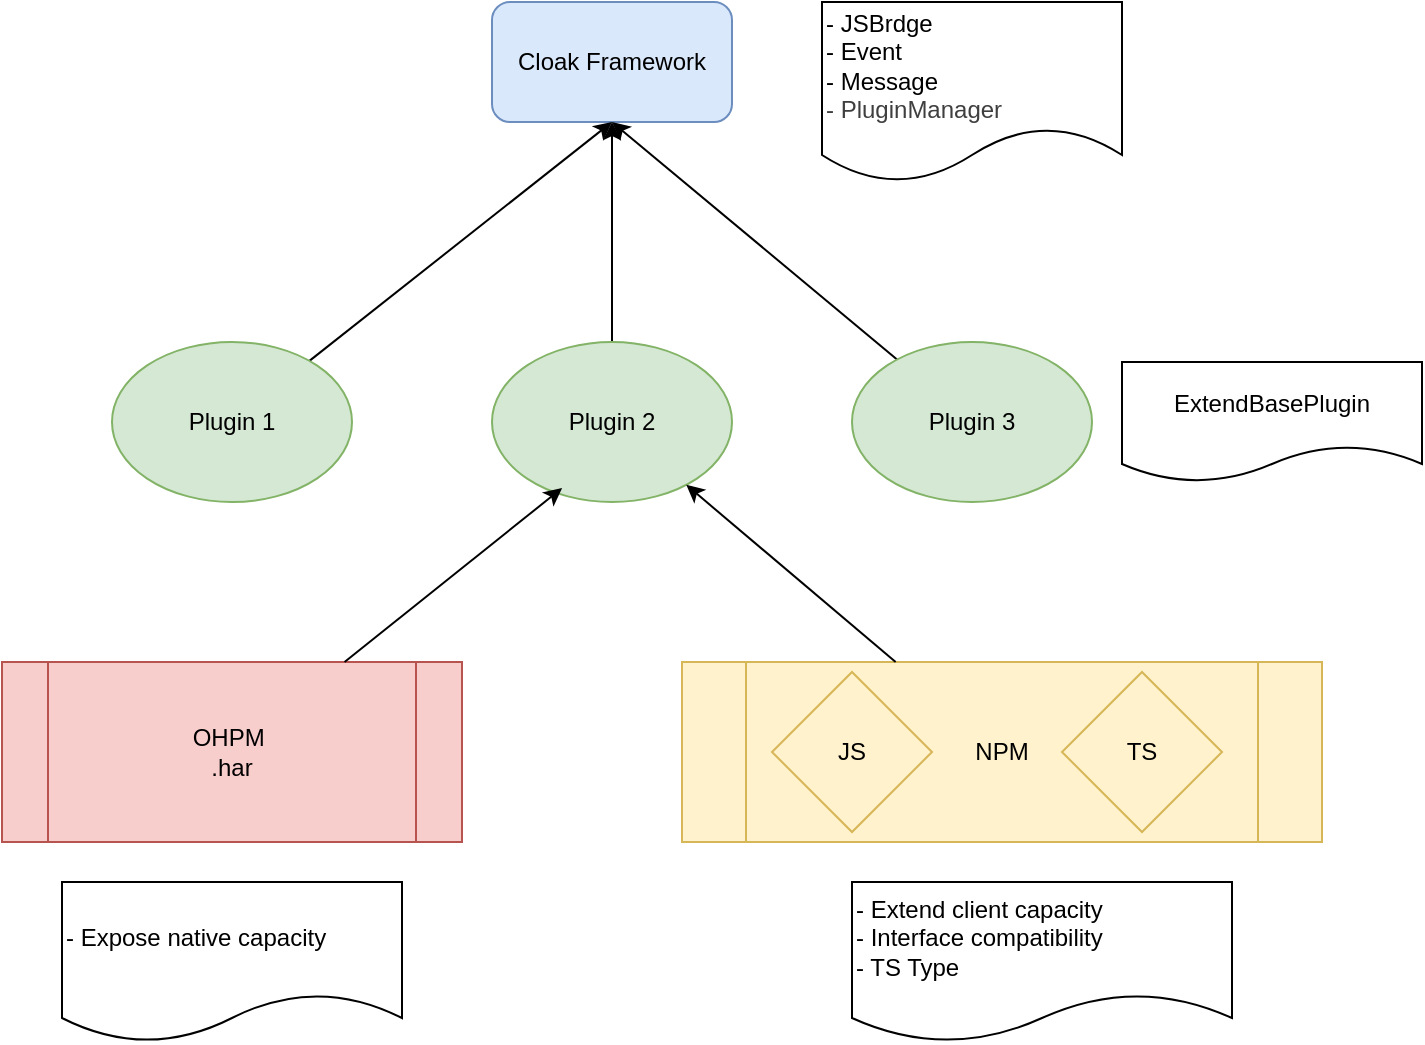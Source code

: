 <mxfile>
    <diagram id="08B94VveVHHvC1cUD_W9" name="Page-1">
        <mxGraphModel dx="1540" dy="861" grid="1" gridSize="10" guides="1" tooltips="1" connect="1" arrows="1" fold="1" page="1" pageScale="1" pageWidth="850" pageHeight="1100" math="0" shadow="0">
            <root>
                <mxCell id="0"/>
                <mxCell id="1" parent="0"/>
                <mxCell id="2" value="Cloak Framework" style="rounded=1;whiteSpace=wrap;html=1;fillColor=#dae8fc;strokeColor=#6c8ebf;" vertex="1" parent="1">
                    <mxGeometry x="365" y="30" width="120" height="60" as="geometry"/>
                </mxCell>
                <mxCell id="20" style="edgeStyle=none;html=1;entryX=0.5;entryY=1;entryDx=0;entryDy=0;" edge="1" parent="1" source="3" target="2">
                    <mxGeometry relative="1" as="geometry"/>
                </mxCell>
                <mxCell id="3" value="Plugin 1" style="ellipse;whiteSpace=wrap;html=1;fillColor=#d5e8d4;strokeColor=#82b366;" vertex="1" parent="1">
                    <mxGeometry x="175" y="200" width="120" height="80" as="geometry"/>
                </mxCell>
                <mxCell id="19" style="edgeStyle=none;html=1;entryX=0.5;entryY=1;entryDx=0;entryDy=0;" edge="1" parent="1" source="4" target="2">
                    <mxGeometry relative="1" as="geometry"/>
                </mxCell>
                <mxCell id="4" value="Plugin 2" style="ellipse;whiteSpace=wrap;html=1;fillColor=#d5e8d4;strokeColor=#82b366;" vertex="1" parent="1">
                    <mxGeometry x="365" y="200" width="120" height="80" as="geometry"/>
                </mxCell>
                <mxCell id="21" style="edgeStyle=none;html=1;entryX=0.5;entryY=1;entryDx=0;entryDy=0;" edge="1" parent="1" source="5" target="2">
                    <mxGeometry relative="1" as="geometry"/>
                </mxCell>
                <mxCell id="5" value="Plugin 3" style="ellipse;whiteSpace=wrap;html=1;fillColor=#d5e8d4;strokeColor=#82b366;" vertex="1" parent="1">
                    <mxGeometry x="545" y="200" width="120" height="80" as="geometry"/>
                </mxCell>
                <mxCell id="14" value="" style="group;fillColor=#fff2cc;strokeColor=#d6b656;" vertex="1" connectable="0" parent="1">
                    <mxGeometry x="460" y="360" width="320" height="90" as="geometry"/>
                </mxCell>
                <mxCell id="12" value="NPM" style="shape=process;whiteSpace=wrap;html=1;backgroundOutline=1;fillColor=#fff2cc;strokeColor=#d6b656;" vertex="1" parent="14">
                    <mxGeometry width="320" height="90" as="geometry"/>
                </mxCell>
                <mxCell id="10" value="JS" style="rhombus;whiteSpace=wrap;html=1;fillColor=#fff2cc;strokeColor=#d6b656;" vertex="1" parent="14">
                    <mxGeometry x="45" y="5" width="80" height="80" as="geometry"/>
                </mxCell>
                <mxCell id="13" value="TS" style="rhombus;whiteSpace=wrap;html=1;fillColor=#fff2cc;strokeColor=#d6b656;" vertex="1" parent="14">
                    <mxGeometry x="190" y="5" width="80" height="80" as="geometry"/>
                </mxCell>
                <mxCell id="15" value="OHPM&amp;nbsp;&lt;div&gt;.har&lt;/div&gt;" style="shape=process;whiteSpace=wrap;html=1;backgroundOutline=1;fillColor=#f8cecc;strokeColor=#b85450;" vertex="1" parent="1">
                    <mxGeometry x="120" y="360" width="230" height="90" as="geometry"/>
                </mxCell>
                <mxCell id="17" style="edgeStyle=none;html=1;entryX=0.292;entryY=0.913;entryDx=0;entryDy=0;entryPerimeter=0;" edge="1" parent="1" source="15" target="4">
                    <mxGeometry relative="1" as="geometry"/>
                </mxCell>
                <mxCell id="18" style="edgeStyle=none;html=1;" edge="1" parent="1" source="12" target="4">
                    <mxGeometry relative="1" as="geometry"/>
                </mxCell>
                <mxCell id="24" value="&lt;div&gt;- JSBrdge&lt;/div&gt;&lt;div&gt;- Event&lt;/div&gt;&lt;div&gt;- Message&lt;/div&gt;&lt;div&gt;&lt;span style=&quot;color: rgb(63, 63, 63);&quot;&gt;- PluginManager&lt;/span&gt;&lt;/div&gt;" style="shape=document;whiteSpace=wrap;html=1;boundedLbl=1;align=left;" vertex="1" parent="1">
                    <mxGeometry x="530" y="30" width="150" height="90" as="geometry"/>
                </mxCell>
                <mxCell id="25" value="&lt;span style=&quot;color: rgb(0, 0, 0);&quot;&gt;ExtendBasePlugin&lt;/span&gt;" style="shape=document;whiteSpace=wrap;html=1;boundedLbl=1;align=center;" vertex="1" parent="1">
                    <mxGeometry x="680" y="210" width="150" height="60" as="geometry"/>
                </mxCell>
                <mxCell id="26" value="&lt;div&gt;- Expose native capacity&lt;/div&gt;" style="shape=document;whiteSpace=wrap;html=1;boundedLbl=1;align=left;" vertex="1" parent="1">
                    <mxGeometry x="150" y="470" width="170" height="80" as="geometry"/>
                </mxCell>
                <mxCell id="27" value="&lt;div&gt;- Extend client capacity&lt;/div&gt;&lt;div&gt;- Interface compatibility&lt;/div&gt;&lt;div&gt;&lt;font color=&quot;#000000&quot;&gt;- TS Type&lt;/font&gt;&lt;/div&gt;" style="shape=document;whiteSpace=wrap;html=1;boundedLbl=1;align=left;verticalAlign=middle;" vertex="1" parent="1">
                    <mxGeometry x="545" y="470" width="190" height="80" as="geometry"/>
                </mxCell>
            </root>
        </mxGraphModel>
    </diagram>
</mxfile>